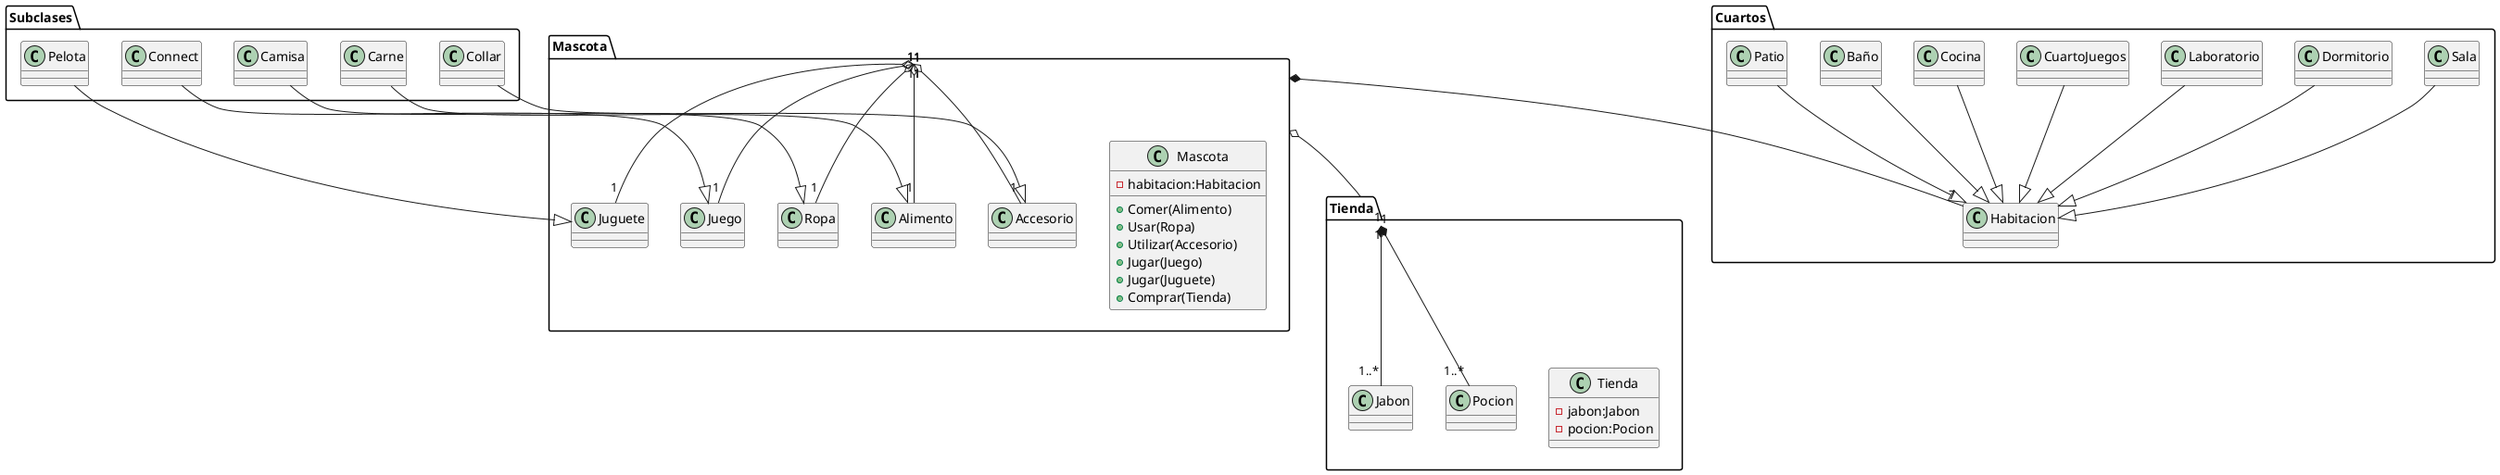 @startuml mascota
package Mascota
{
    class Mascota
    {
        - habitacion:Habitacion
        + Comer(Alimento)
        + Usar(Ropa)
        + Utilizar(Accesorio)
        + Jugar(Juego)
        + Jugar(Juguete)
        + Comprar(Tienda)
    }
    class Alimento
    class Ropa
    class Juego
    class Juguete
    class Accesorio
}
     
     
package Subclases
{
    class Carne
    class Pelota
    class Camisa
    class Connect
    class Collar 

}

package Tienda
{
    class Tienda
    {
        - jabon:Jabon
        - pocion:Pocion
    }
    class Pocion
    class Jabon
    
}



package Cuartos
{
    class Baño
    class Patio
    class Sala
    class Dormitorio
    class Laboratorio
    class CuartoJuegos
    class Cocina
    class Habitacion

}


Alimento "1" --o  "1" Mascota
Pelota --|> Juguete
Mascota "1" o-- "1" Juguete
Carne --|> Alimento
Camisa --|> Ropa
Mascota "1" o-- "1" Ropa
Mascota "1" o-- "1" Juego
Connect --|> Juego
Mascota "1" o-- "1" Tienda
Tienda "1" *-- "1..*" Pocion
Tienda "1" *-- "1..*" Jabon
Mascota "1" o-- "1" Accesorio
Collar --|> Accesorio
Mascota "1" *-- "7" Habitacion
Cocina --|> Habitacion
Baño --|> Habitacion
CuartoJuegos --|> Habitacion
Laboratorio --|> Habitacion
Dormitorio --|> Habitacion
Sala --|> Habitacion
Patio --|> Habitacion

@enduml